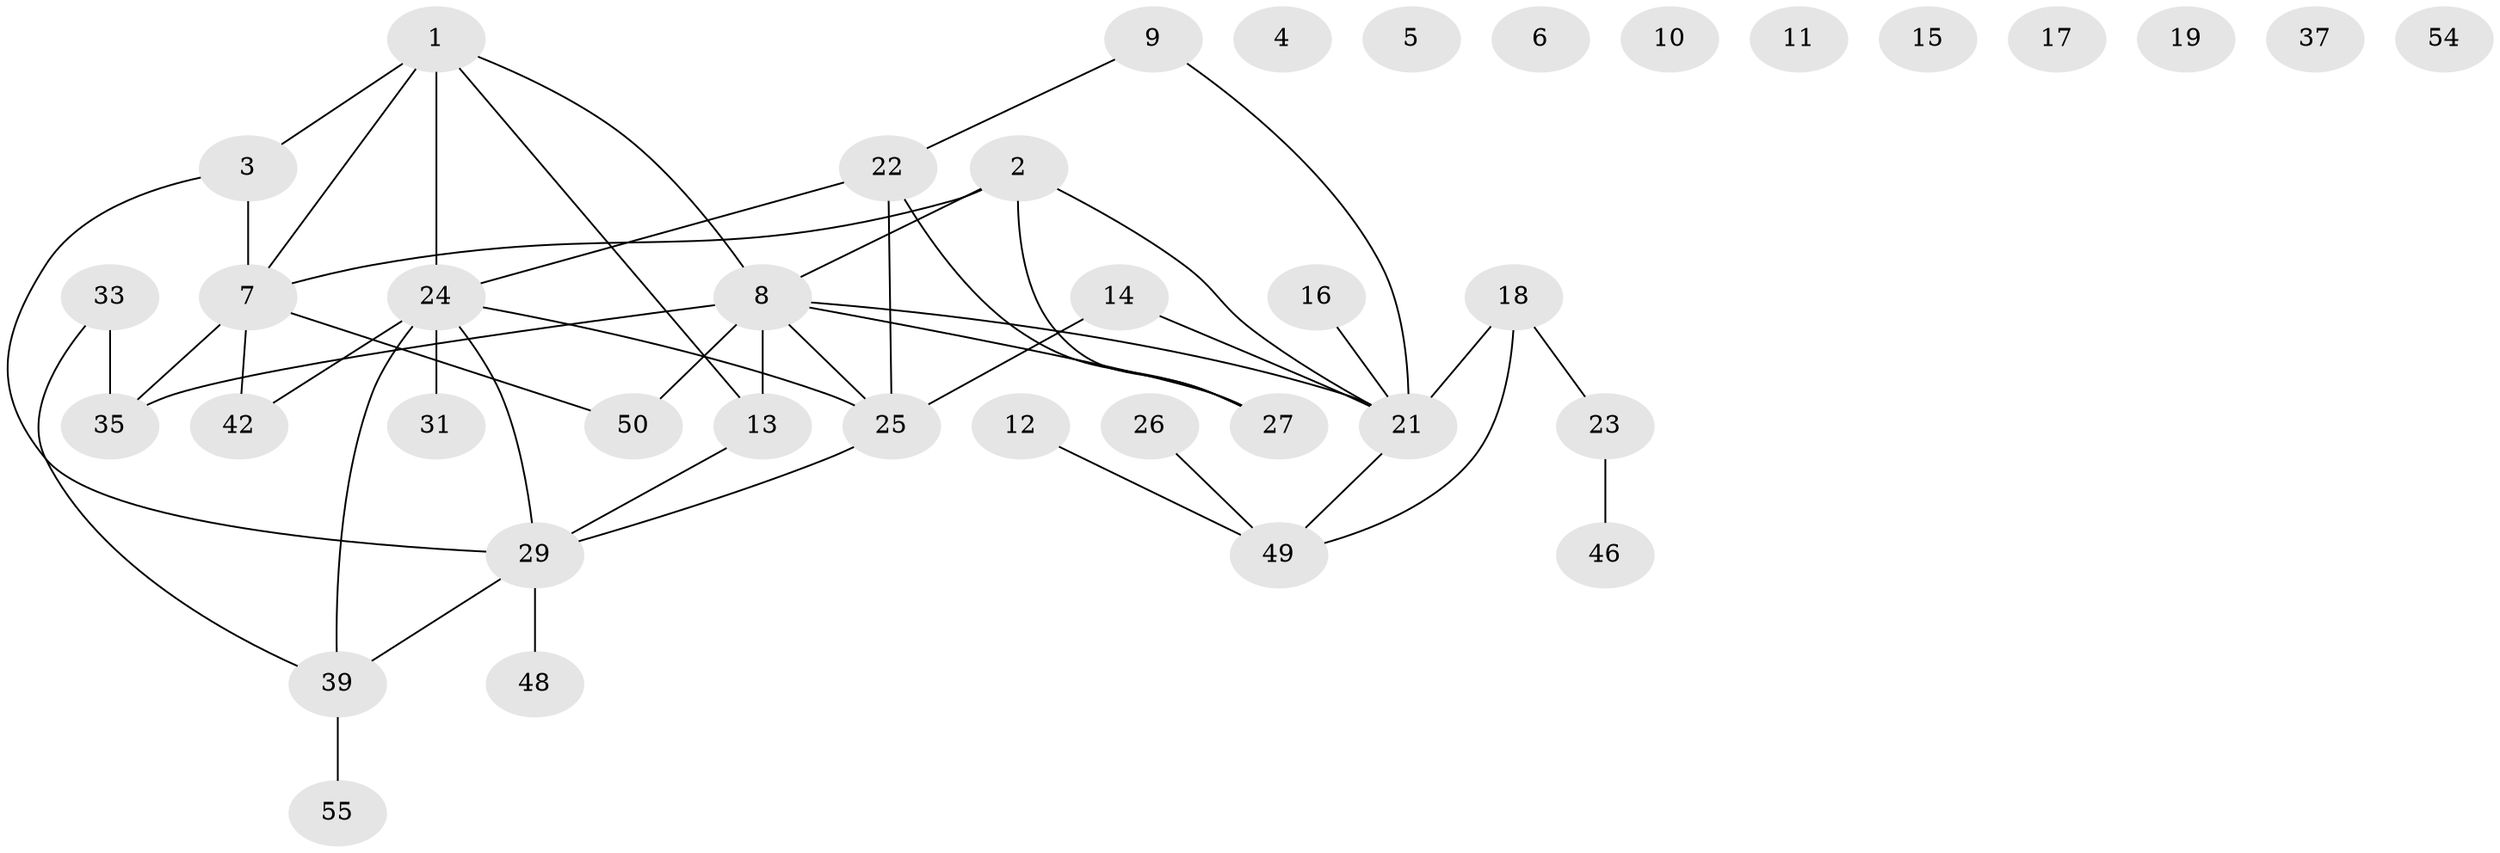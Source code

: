 // Generated by graph-tools (version 1.1) at 2025/23/03/03/25 07:23:24]
// undirected, 39 vertices, 47 edges
graph export_dot {
graph [start="1"]
  node [color=gray90,style=filled];
  1 [super="+20"];
  2 [super="+34"];
  3;
  4;
  5;
  6;
  7 [super="+36"];
  8 [super="+38"];
  9 [super="+44"];
  10;
  11;
  12;
  13 [super="+32"];
  14;
  15 [super="+53"];
  16;
  17;
  18 [super="+40"];
  19;
  21 [super="+51"];
  22 [super="+47"];
  23;
  24 [super="+28"];
  25 [super="+30"];
  26;
  27;
  29 [super="+45"];
  31;
  33 [super="+43"];
  35 [super="+41"];
  37;
  39 [super="+52"];
  42;
  46;
  48;
  49 [super="+56"];
  50;
  54;
  55;
  1 -- 8;
  1 -- 13;
  1 -- 24;
  1 -- 3;
  1 -- 7;
  2 -- 21;
  2 -- 8;
  2 -- 27;
  2 -- 7;
  3 -- 7;
  3 -- 29;
  7 -- 35;
  7 -- 42 [weight=2];
  7 -- 50;
  8 -- 25;
  8 -- 35 [weight=2];
  8 -- 50;
  8 -- 21;
  8 -- 27;
  8 -- 13;
  9 -- 21;
  9 -- 22;
  12 -- 49;
  13 -- 29;
  14 -- 25;
  14 -- 21;
  16 -- 21;
  18 -- 49;
  18 -- 21;
  18 -- 23;
  21 -- 49;
  22 -- 25;
  22 -- 27;
  22 -- 24;
  23 -- 46;
  24 -- 31;
  24 -- 39 [weight=2];
  24 -- 42;
  24 -- 25;
  24 -- 29;
  25 -- 29;
  26 -- 49;
  29 -- 39;
  29 -- 48;
  33 -- 35 [weight=2];
  33 -- 39;
  39 -- 55;
}

